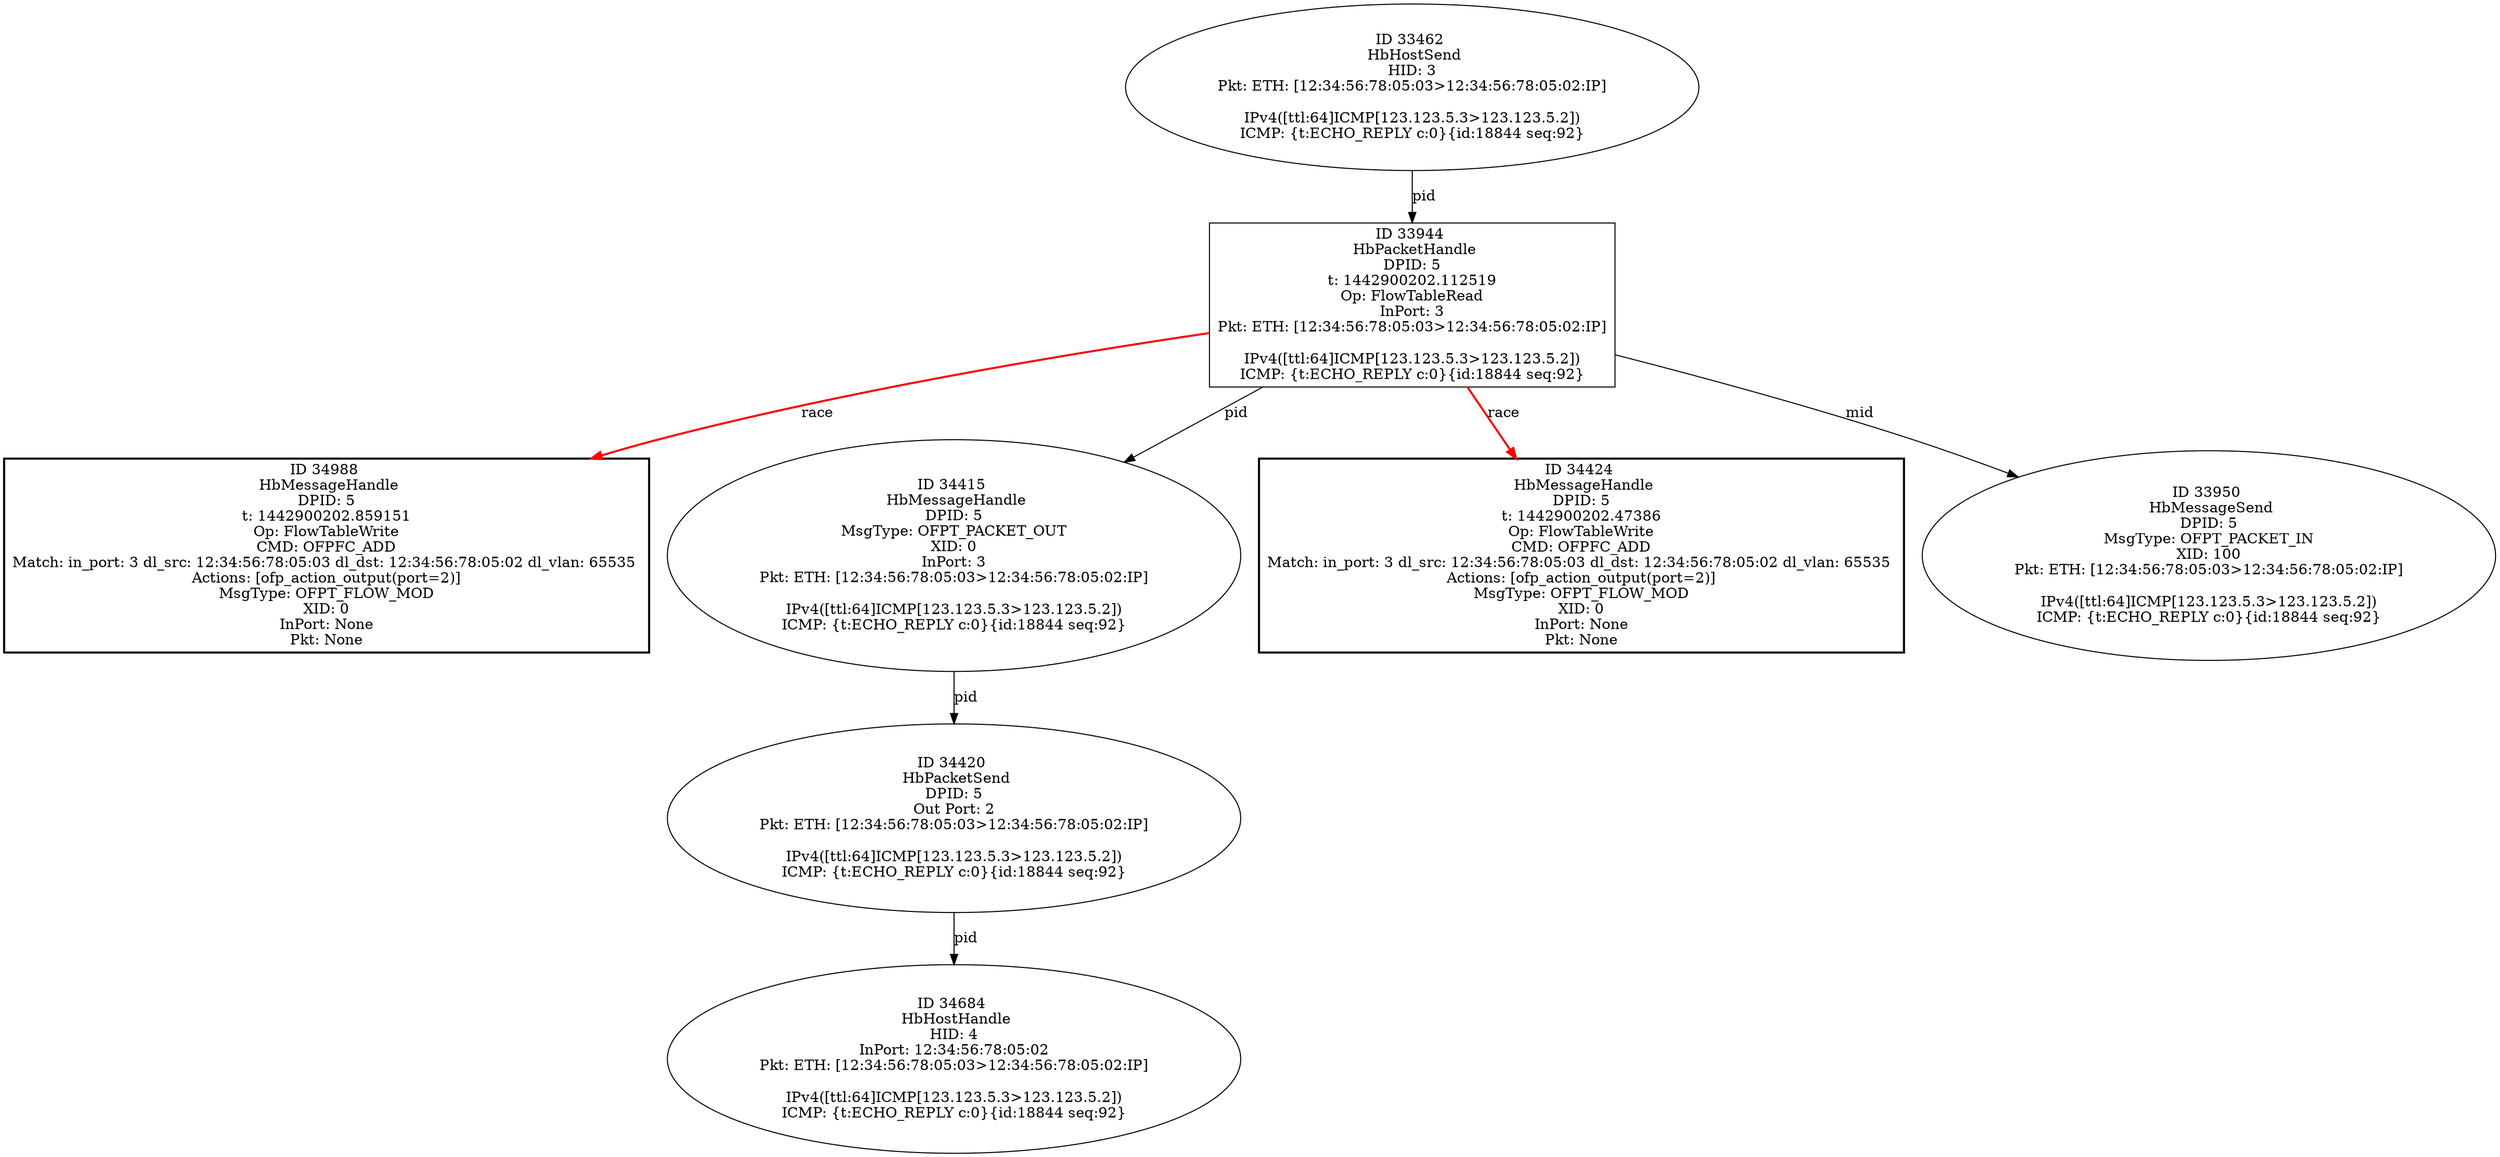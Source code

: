 strict digraph G {
34988 [shape=box, style=bold, event=<hb_events.HbMessageHandle object at 0x10f0528d0>, label="ID 34988 
 HbMessageHandle
DPID: 5
t: 1442900202.859151
Op: FlowTableWrite
CMD: OFPFC_ADD
Match: in_port: 3 dl_src: 12:34:56:78:05:03 dl_dst: 12:34:56:78:05:02 dl_vlan: 65535 
Actions: [ofp_action_output(port=2)]
MsgType: OFPT_FLOW_MOD
XID: 0
InPort: None
Pkt: None"];
34415 [shape=oval, event=<hb_events.HbMessageHandle object at 0x10eea8890>, label="ID 34415 
 HbMessageHandle
DPID: 5
MsgType: OFPT_PACKET_OUT
XID: 0
InPort: 3
Pkt: ETH: [12:34:56:78:05:03>12:34:56:78:05:02:IP]

IPv4([ttl:64]ICMP[123.123.5.3>123.123.5.2])
ICMP: {t:ECHO_REPLY c:0}{id:18844 seq:92}"];
34424 [shape=box, style=bold, event=<hb_events.HbMessageHandle object at 0x10eeb5390>, label="ID 34424 
 HbMessageHandle
DPID: 5
t: 1442900202.47386
Op: FlowTableWrite
CMD: OFPFC_ADD
Match: in_port: 3 dl_src: 12:34:56:78:05:03 dl_dst: 12:34:56:78:05:02 dl_vlan: 65535 
Actions: [ofp_action_output(port=2)]
MsgType: OFPT_FLOW_MOD
XID: 0
InPort: None
Pkt: None"];
34420 [shape=oval, event=<hb_events.HbPacketSend object at 0x10eea86d0>, label="ID 34420 
 HbPacketSend
DPID: 5
Out Port: 2
Pkt: ETH: [12:34:56:78:05:03>12:34:56:78:05:02:IP]

IPv4([ttl:64]ICMP[123.123.5.3>123.123.5.2])
ICMP: {t:ECHO_REPLY c:0}{id:18844 seq:92}"];
33462 [shape=oval, event=<hb_events.HbHostSend object at 0x10ecb3890>, label="ID 33462 
 HbHostSend
HID: 3
Pkt: ETH: [12:34:56:78:05:03>12:34:56:78:05:02:IP]

IPv4([ttl:64]ICMP[123.123.5.3>123.123.5.2])
ICMP: {t:ECHO_REPLY c:0}{id:18844 seq:92}"];
33944 [shape=box, event=<hb_events.HbPacketHandle object at 0x10eda1d10>, label="ID 33944 
 HbPacketHandle
DPID: 5
t: 1442900202.112519
Op: FlowTableRead
InPort: 3
Pkt: ETH: [12:34:56:78:05:03>12:34:56:78:05:02:IP]

IPv4([ttl:64]ICMP[123.123.5.3>123.123.5.2])
ICMP: {t:ECHO_REPLY c:0}{id:18844 seq:92}"];
34684 [shape=oval, event=<hb_events.HbHostHandle object at 0x10ef510d0>, label="ID 34684 
 HbHostHandle
HID: 4
InPort: 12:34:56:78:05:02
Pkt: ETH: [12:34:56:78:05:03>12:34:56:78:05:02:IP]

IPv4([ttl:64]ICMP[123.123.5.3>123.123.5.2])
ICMP: {t:ECHO_REPLY c:0}{id:18844 seq:92}"];
33950 [shape=oval, event=<hb_events.HbMessageSend object at 0x10eda6810>, label="ID 33950 
 HbMessageSend
DPID: 5
MsgType: OFPT_PACKET_IN
XID: 100
Pkt: ETH: [12:34:56:78:05:03>12:34:56:78:05:02:IP]

IPv4([ttl:64]ICMP[123.123.5.3>123.123.5.2])
ICMP: {t:ECHO_REPLY c:0}{id:18844 seq:92}"];
34415 -> 34420  [rel=pid, label=pid];
34420 -> 34684  [rel=pid, label=pid];
33462 -> 33944  [rel=pid, label=pid];
33944 -> 34424  [harmful=True, color=red, style=bold, rel=race, label=race];
33944 -> 34988  [harmful=True, color=red, style=bold, rel=race, label=race];
33944 -> 33950  [rel=mid, label=mid];
33944 -> 34415  [rel=pid, label=pid];
}
